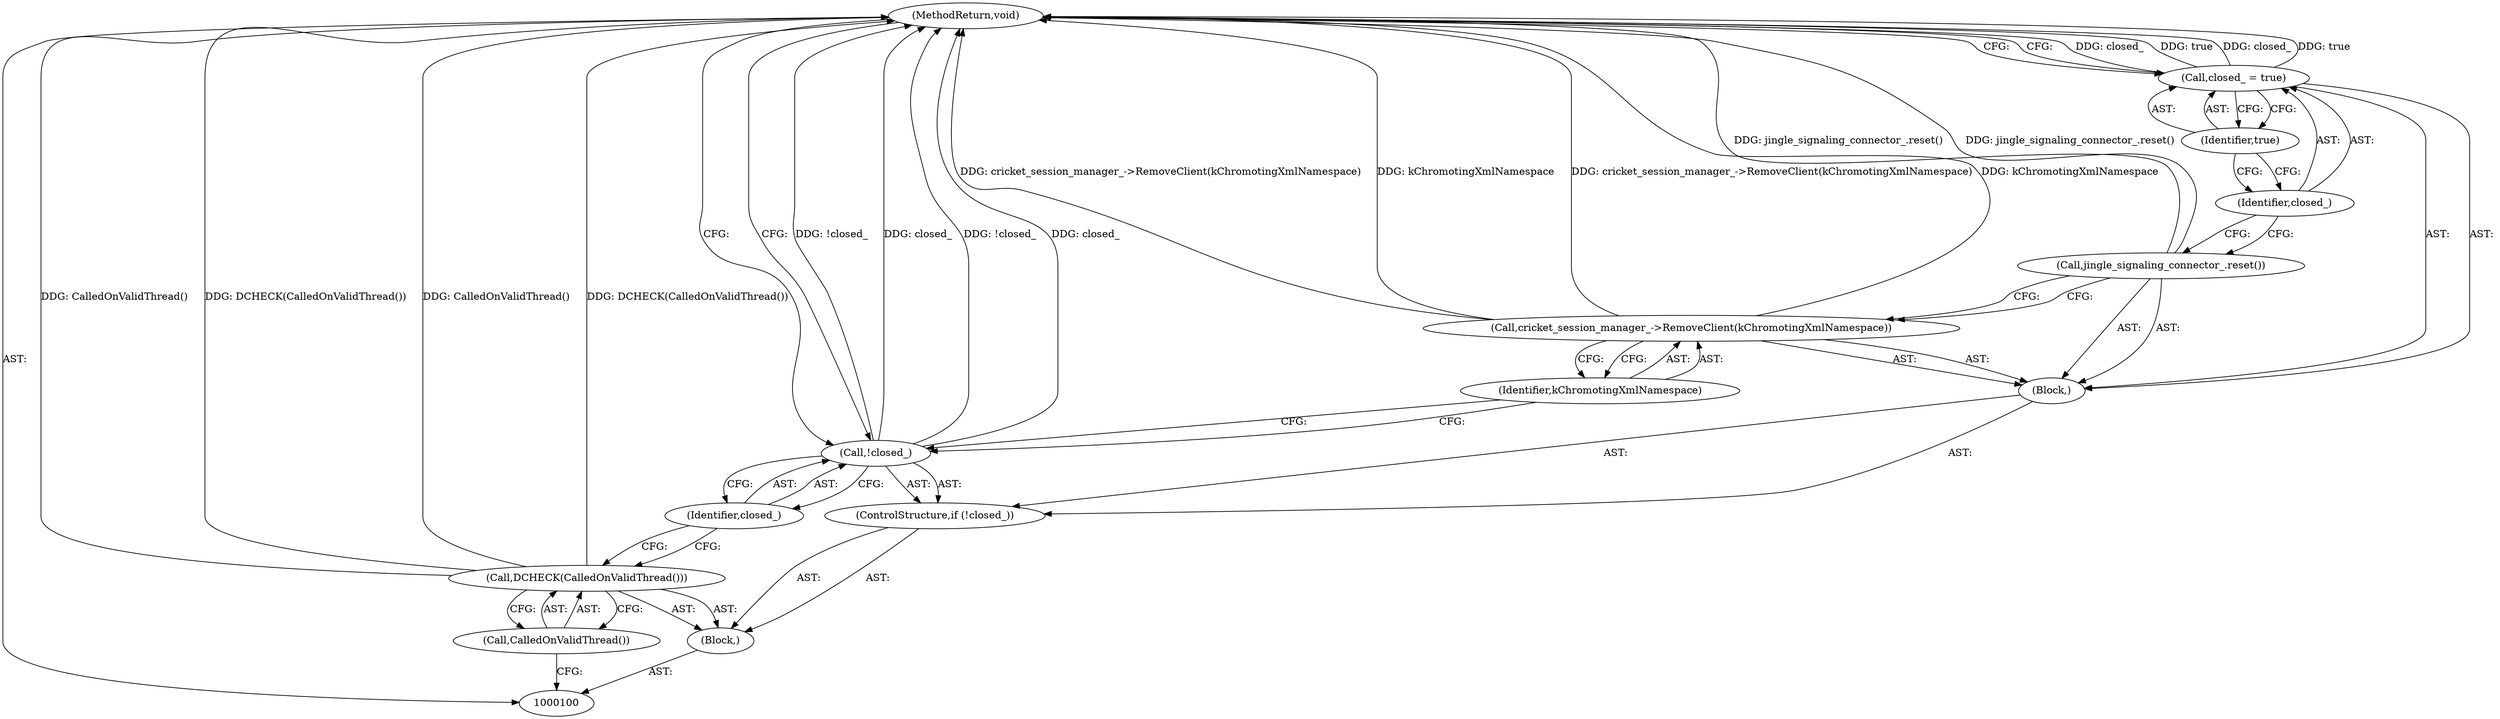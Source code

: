 digraph "0_Chrome_a46bcef82b29d30836a0f26226e3d4aca4fa9612_35" {
"1000114" [label="(MethodReturn,void)"];
"1000101" [label="(Block,)"];
"1000103" [label="(Call,CalledOnValidThread())"];
"1000102" [label="(Call,DCHECK(CalledOnValidThread()))"];
"1000107" [label="(Block,)"];
"1000104" [label="(ControlStructure,if (!closed_))"];
"1000105" [label="(Call,!closed_)"];
"1000106" [label="(Identifier,closed_)"];
"1000109" [label="(Identifier,kChromotingXmlNamespace)"];
"1000108" [label="(Call,cricket_session_manager_->RemoveClient(kChromotingXmlNamespace))"];
"1000110" [label="(Call,jingle_signaling_connector_.reset())"];
"1000113" [label="(Identifier,true)"];
"1000111" [label="(Call,closed_ = true)"];
"1000112" [label="(Identifier,closed_)"];
"1000114" -> "1000100"  [label="AST: "];
"1000114" -> "1000111"  [label="CFG: "];
"1000114" -> "1000105"  [label="CFG: "];
"1000108" -> "1000114"  [label="DDG: cricket_session_manager_->RemoveClient(kChromotingXmlNamespace)"];
"1000108" -> "1000114"  [label="DDG: kChromotingXmlNamespace"];
"1000105" -> "1000114"  [label="DDG: !closed_"];
"1000105" -> "1000114"  [label="DDG: closed_"];
"1000102" -> "1000114"  [label="DDG: CalledOnValidThread()"];
"1000102" -> "1000114"  [label="DDG: DCHECK(CalledOnValidThread())"];
"1000111" -> "1000114"  [label="DDG: closed_"];
"1000111" -> "1000114"  [label="DDG: true"];
"1000110" -> "1000114"  [label="DDG: jingle_signaling_connector_.reset()"];
"1000101" -> "1000100"  [label="AST: "];
"1000102" -> "1000101"  [label="AST: "];
"1000104" -> "1000101"  [label="AST: "];
"1000103" -> "1000102"  [label="AST: "];
"1000103" -> "1000100"  [label="CFG: "];
"1000102" -> "1000103"  [label="CFG: "];
"1000102" -> "1000101"  [label="AST: "];
"1000102" -> "1000103"  [label="CFG: "];
"1000103" -> "1000102"  [label="AST: "];
"1000106" -> "1000102"  [label="CFG: "];
"1000102" -> "1000114"  [label="DDG: CalledOnValidThread()"];
"1000102" -> "1000114"  [label="DDG: DCHECK(CalledOnValidThread())"];
"1000107" -> "1000104"  [label="AST: "];
"1000108" -> "1000107"  [label="AST: "];
"1000110" -> "1000107"  [label="AST: "];
"1000111" -> "1000107"  [label="AST: "];
"1000104" -> "1000101"  [label="AST: "];
"1000105" -> "1000104"  [label="AST: "];
"1000107" -> "1000104"  [label="AST: "];
"1000105" -> "1000104"  [label="AST: "];
"1000105" -> "1000106"  [label="CFG: "];
"1000106" -> "1000105"  [label="AST: "];
"1000109" -> "1000105"  [label="CFG: "];
"1000114" -> "1000105"  [label="CFG: "];
"1000105" -> "1000114"  [label="DDG: !closed_"];
"1000105" -> "1000114"  [label="DDG: closed_"];
"1000106" -> "1000105"  [label="AST: "];
"1000106" -> "1000102"  [label="CFG: "];
"1000105" -> "1000106"  [label="CFG: "];
"1000109" -> "1000108"  [label="AST: "];
"1000109" -> "1000105"  [label="CFG: "];
"1000108" -> "1000109"  [label="CFG: "];
"1000108" -> "1000107"  [label="AST: "];
"1000108" -> "1000109"  [label="CFG: "];
"1000109" -> "1000108"  [label="AST: "];
"1000110" -> "1000108"  [label="CFG: "];
"1000108" -> "1000114"  [label="DDG: cricket_session_manager_->RemoveClient(kChromotingXmlNamespace)"];
"1000108" -> "1000114"  [label="DDG: kChromotingXmlNamespace"];
"1000110" -> "1000107"  [label="AST: "];
"1000110" -> "1000108"  [label="CFG: "];
"1000112" -> "1000110"  [label="CFG: "];
"1000110" -> "1000114"  [label="DDG: jingle_signaling_connector_.reset()"];
"1000113" -> "1000111"  [label="AST: "];
"1000113" -> "1000112"  [label="CFG: "];
"1000111" -> "1000113"  [label="CFG: "];
"1000111" -> "1000107"  [label="AST: "];
"1000111" -> "1000113"  [label="CFG: "];
"1000112" -> "1000111"  [label="AST: "];
"1000113" -> "1000111"  [label="AST: "];
"1000114" -> "1000111"  [label="CFG: "];
"1000111" -> "1000114"  [label="DDG: closed_"];
"1000111" -> "1000114"  [label="DDG: true"];
"1000112" -> "1000111"  [label="AST: "];
"1000112" -> "1000110"  [label="CFG: "];
"1000113" -> "1000112"  [label="CFG: "];
}
